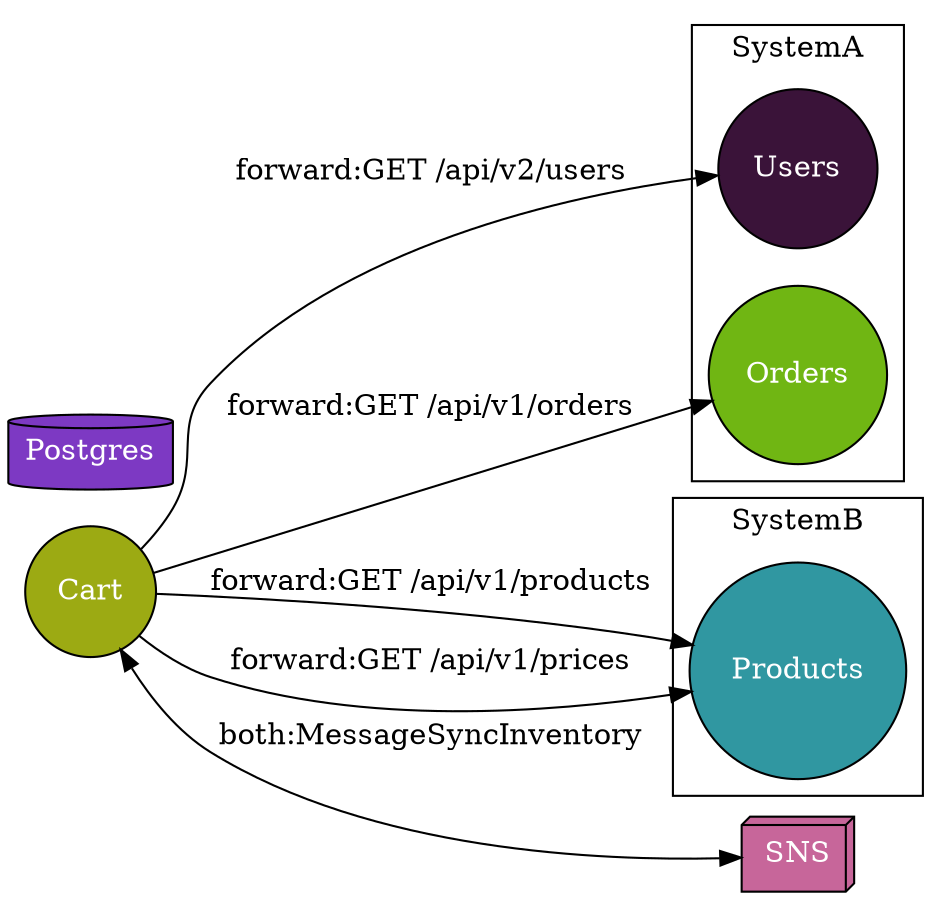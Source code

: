 graph {
rankdir=LR
"Cart"[shape=circle,fontcolor=white,style=filled,fillcolor="#9caa13"]
"Users"[shape=circle,fontcolor=white,style=filled,fillcolor="#3a1339"]
"Orders"[shape=circle,fontcolor=white,style=filled,fillcolor="#70b613"]
"Products"[shape=circle,fontcolor=white,style=filled,fillcolor="#3097a1"]
"SNS"[shape=box3d,fontcolor=white,style=filled,fillcolor="#c7669a"]
"Postgres"[shape=cylinder,fontcolor=white,style=filled,fillcolor="#7d39c3"]
"Cart" -- "Products"[dir=forward,label="forward:GET /api/v1/products",weight="1"];
"Cart" -- "Products"[dir=forward,label="forward:GET /api/v1/prices",weight="1"];
"Cart" -- "Users"[dir=forward,label="forward:GET /api/v2/users",weight="1"];
"Cart" -- "Orders"[dir=forward,label="forward:GET /api/v1/orders",weight="1"];
"Cart" -- "SNS"[dir=both,label="both:MessageSyncInventory",weight="1"];
subgraph cluster_0{
label="SystemB";
Products;
}
subgraph cluster_1{
label="SystemA";
Users;Orders;
}
}
